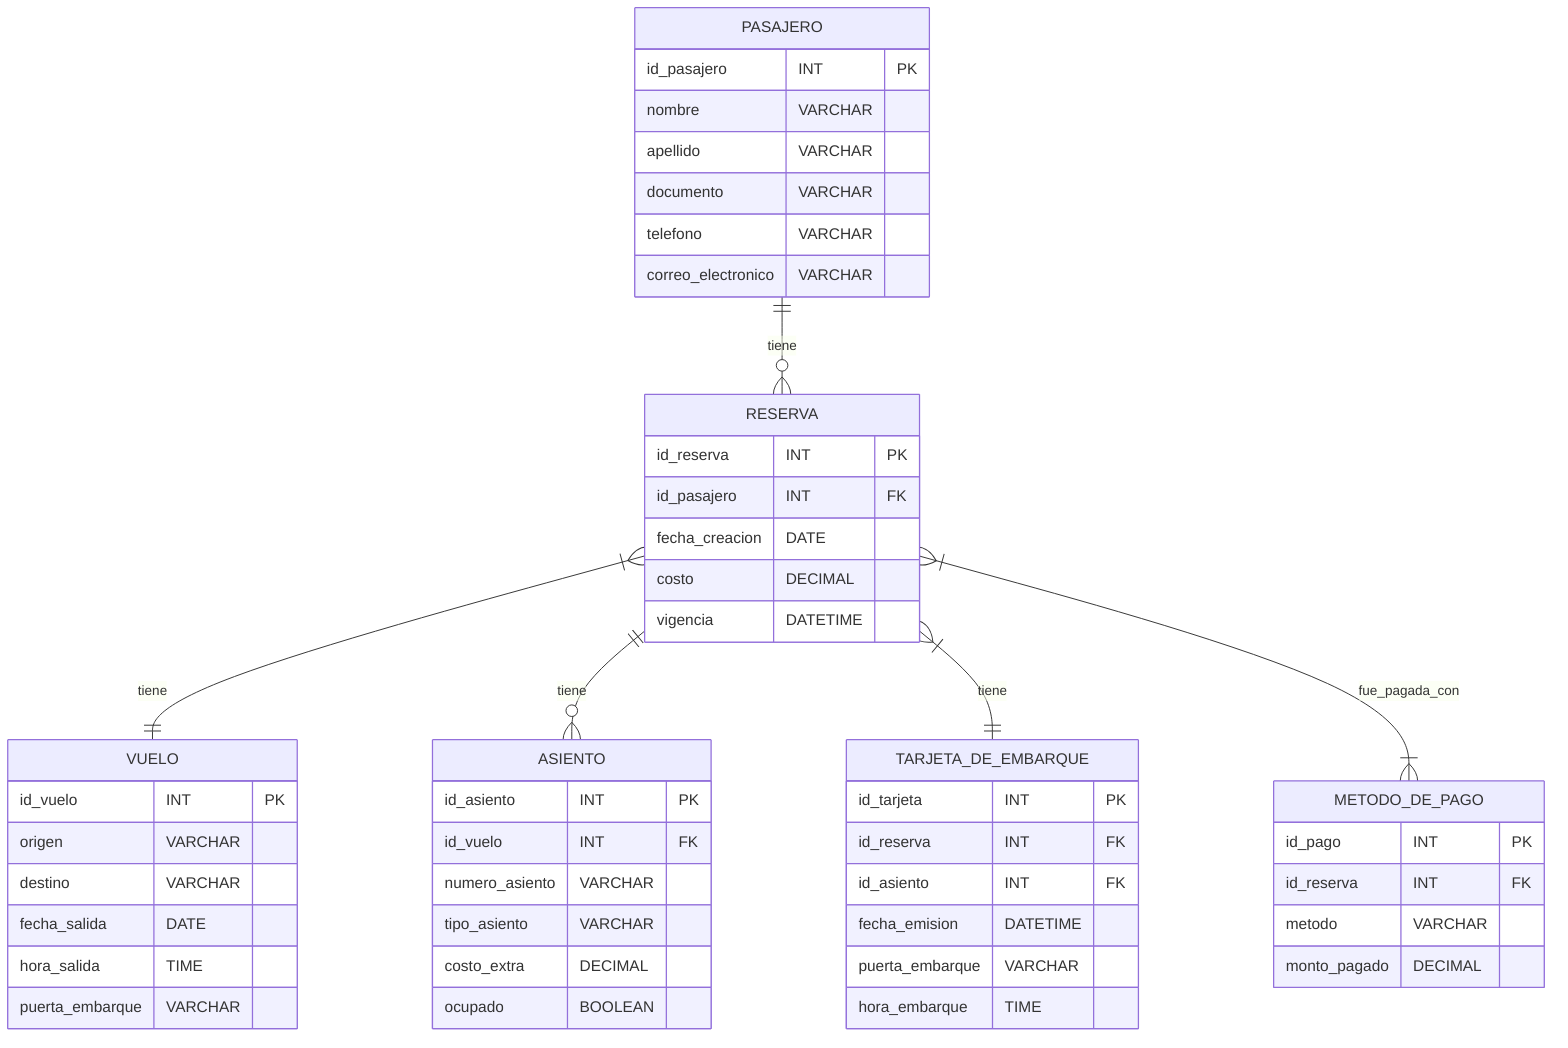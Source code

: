 erDiagram
    PASAJERO {
        id_pasajero INT PK
        nombre VARCHAR
        apellido VARCHAR
        documento VARCHAR
        telefono VARCHAR
        correo_electronico VARCHAR
    }
    RESERVA {
        id_reserva INT PK
        id_pasajero INT FK
        fecha_creacion DATE
        costo DECIMAL
        vigencia DATETIME
    }
    VUELO {
        id_vuelo INT PK
        origen VARCHAR
        destino VARCHAR
        fecha_salida DATE
        hora_salida TIME
        puerta_embarque VARCHAR
    }
    ASIENTO {
        id_asiento INT PK
        id_vuelo INT FK
        numero_asiento VARCHAR
        tipo_asiento VARCHAR
        costo_extra DECIMAL
        ocupado BOOLEAN
    }
    TARJETA_DE_EMBARQUE {
        id_tarjeta INT PK
        id_reserva INT FK
        id_asiento INT FK
        fecha_emision DATETIME
        puerta_embarque VARCHAR
        hora_embarque TIME
    }
    METODO_DE_PAGO {
        id_pago INT PK
        id_reserva INT FK
        metodo VARCHAR
        monto_pagado DECIMAL
    }
    PASAJERO ||--o{ RESERVA: tiene
    RESERVA }|--|| VUELO: tiene
    RESERVA ||--o{ ASIENTO: tiene
    RESERVA }|--|| TARJETA_DE_EMBARQUE: tiene
    RESERVA }|--|{ METODO_DE_PAGO: fue_pagada_con
